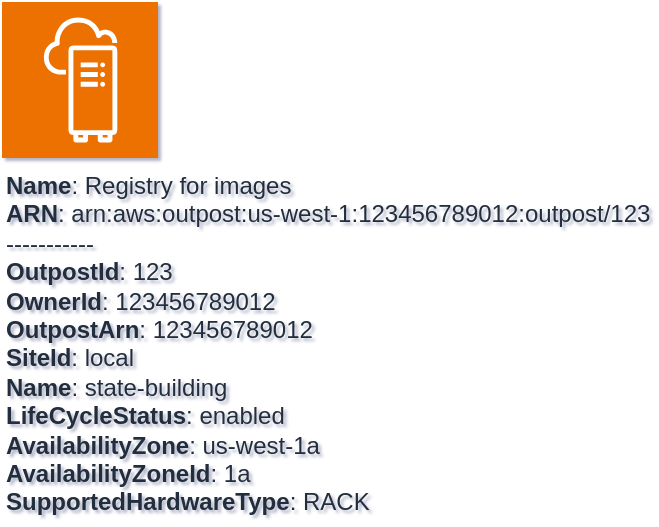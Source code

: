 <mxfile type="MultiCloud">
	<diagram id="diagram_1" name="AWS components">
		<mxGraphModel dx="1015" dy="661" grid="1" gridSize="10" guides="1" tooltips="1" connect="1" arrows="1" fold="1" page="1" pageScale="1" pageWidth="850" pageHeight="1100" math="0" shadow="1">
			<root>
				<mxCell id="0"/>
				<mxCell id="1" parent="0"/>
				<mxCell id="vertex:outpost:arn:aws:outpost:us-west-1:123456789012:outpost/123" value="&lt;b&gt;Name&lt;/b&gt;: Registry for images&lt;BR&gt;&lt;b&gt;ARN&lt;/b&gt;: arn:aws:outpost:us-west-1:123456789012:outpost/123&lt;BR&gt;-----------&lt;BR&gt;&lt;b&gt;OutpostId&lt;/b&gt;: 123&lt;BR&gt;&lt;b&gt;OwnerId&lt;/b&gt;: 123456789012&lt;BR&gt;&lt;b&gt;OutpostArn&lt;/b&gt;: 123456789012&lt;BR&gt;&lt;b&gt;SiteId&lt;/b&gt;: local&lt;BR&gt;&lt;b&gt;Name&lt;/b&gt;: state-building&lt;BR&gt;&lt;b&gt;LifeCycleStatus&lt;/b&gt;: enabled&lt;BR&gt;&lt;b&gt;AvailabilityZone&lt;/b&gt;: us-west-1a&lt;BR&gt;&lt;b&gt;AvailabilityZoneId&lt;/b&gt;: 1a&lt;BR&gt;&lt;b&gt;SupportedHardwareType&lt;/b&gt;: RACK" style="sketch=0;outlineConnect=0;fontColor=#232F3E;fillColor=#ED7100;strokeColor=#ffffff;dashed=0;verticalLabelPosition=bottom;verticalAlign=top;align=left;html=1;fontSize=12;fontStyle=0;aspect=fixed;shape=mxgraph.aws4.resourceIcon;resIcon=mxgraph.aws4.outposts;" parent="1" vertex="1">
					<mxGeometry width="78" height="78" as="geometry"/>
				</mxCell>
			</root>
		</mxGraphModel>
	</diagram>
</mxfile>